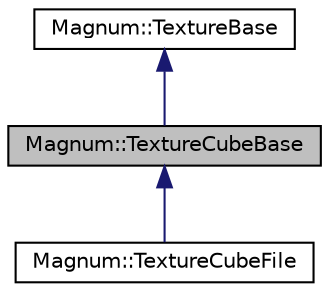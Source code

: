 digraph "Magnum::TextureCubeBase"
{
  edge [fontname="Helvetica",fontsize="10",labelfontname="Helvetica",labelfontsize="10"];
  node [fontname="Helvetica",fontsize="10",shape=record];
  Node1 [label="Magnum::TextureCubeBase",height=0.2,width=0.4,color="black", fillcolor="grey75", style="filled", fontcolor="black"];
  Node2 -> Node1 [dir="back",color="midnightblue",fontsize="10",style="solid"];
  Node2 [label="Magnum::TextureBase",height=0.2,width=0.4,color="black", fillcolor="white", style="filled",URL="$class_magnum_1_1_texture_base.html",tooltip="TextureBase. "];
  Node1 -> Node3 [dir="back",color="midnightblue",fontsize="10",style="solid"];
  Node3 [label="Magnum::TextureCubeFile",height=0.2,width=0.4,color="black", fillcolor="white", style="filled",URL="$class_magnum_1_1_texture_cube_file.html",tooltip="TextureCubeFile. "];
}

